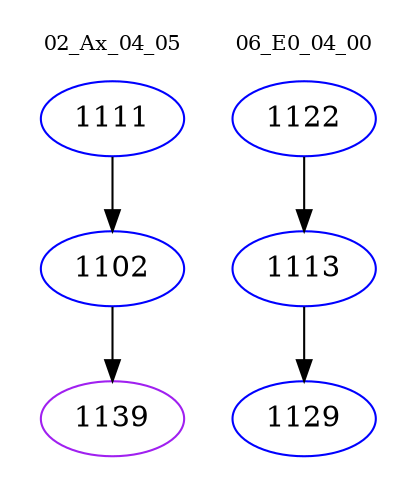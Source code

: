 digraph{
subgraph cluster_0 {
color = white
label = "02_Ax_04_05";
fontsize=10;
T0_1111 [label="1111", color="blue"]
T0_1111 -> T0_1102 [color="black"]
T0_1102 [label="1102", color="blue"]
T0_1102 -> T0_1139 [color="black"]
T0_1139 [label="1139", color="purple"]
}
subgraph cluster_1 {
color = white
label = "06_E0_04_00";
fontsize=10;
T1_1122 [label="1122", color="blue"]
T1_1122 -> T1_1113 [color="black"]
T1_1113 [label="1113", color="blue"]
T1_1113 -> T1_1129 [color="black"]
T1_1129 [label="1129", color="blue"]
}
}

